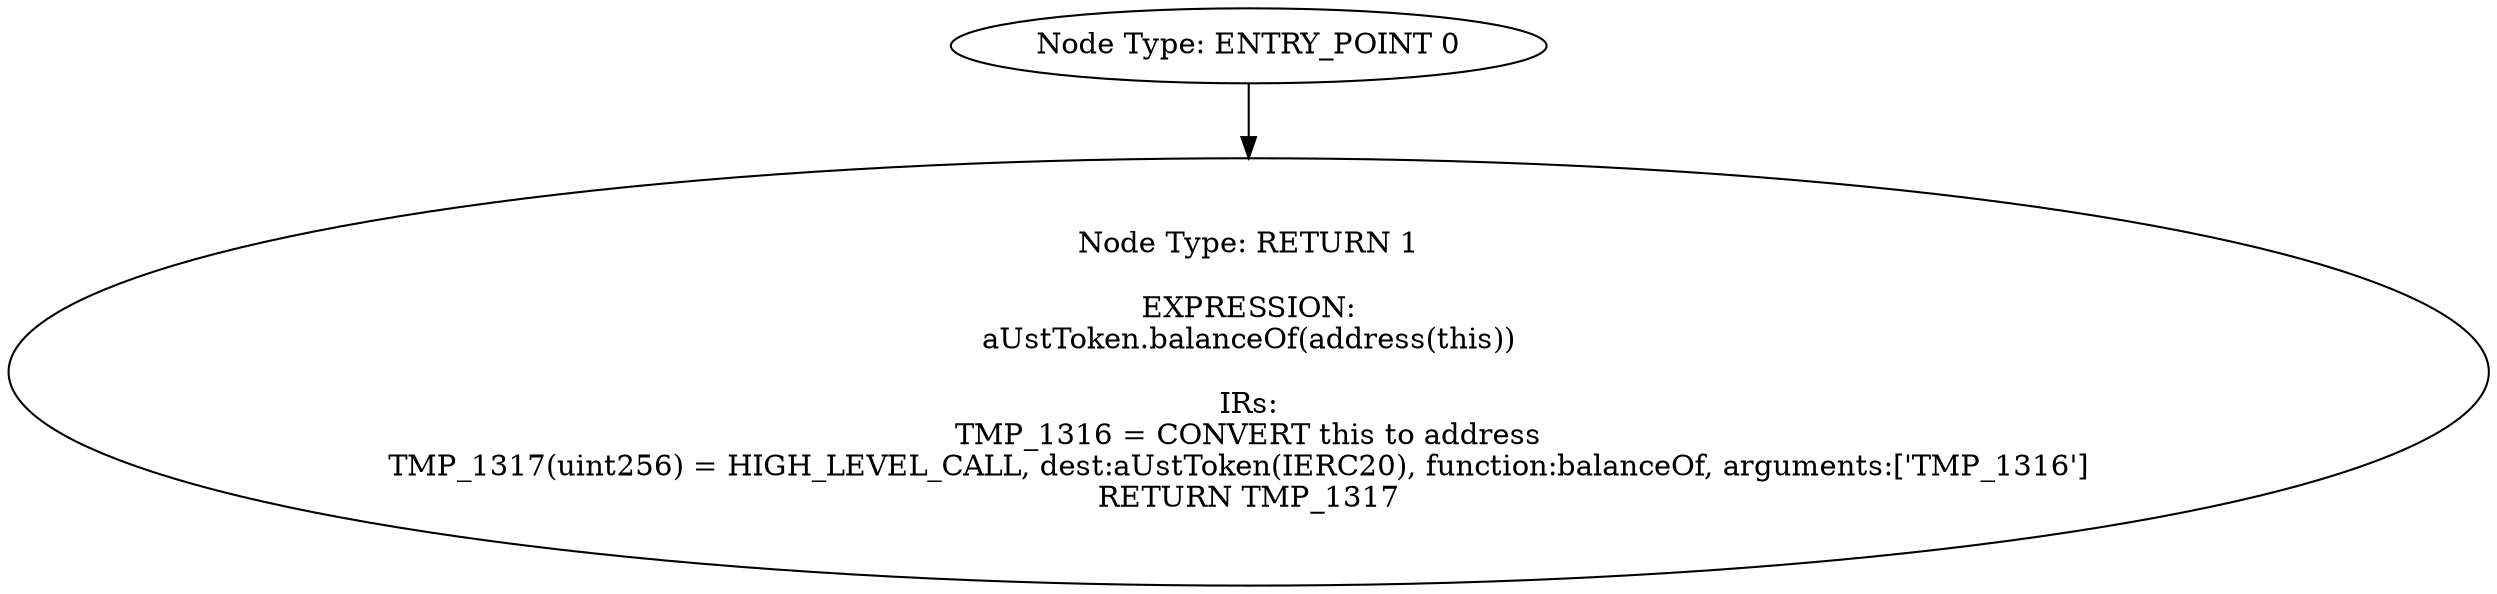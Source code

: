 digraph{
0[label="Node Type: ENTRY_POINT 0
"];
0->1;
1[label="Node Type: RETURN 1

EXPRESSION:
aUstToken.balanceOf(address(this))

IRs:
TMP_1316 = CONVERT this to address
TMP_1317(uint256) = HIGH_LEVEL_CALL, dest:aUstToken(IERC20), function:balanceOf, arguments:['TMP_1316']  
RETURN TMP_1317"];
}
